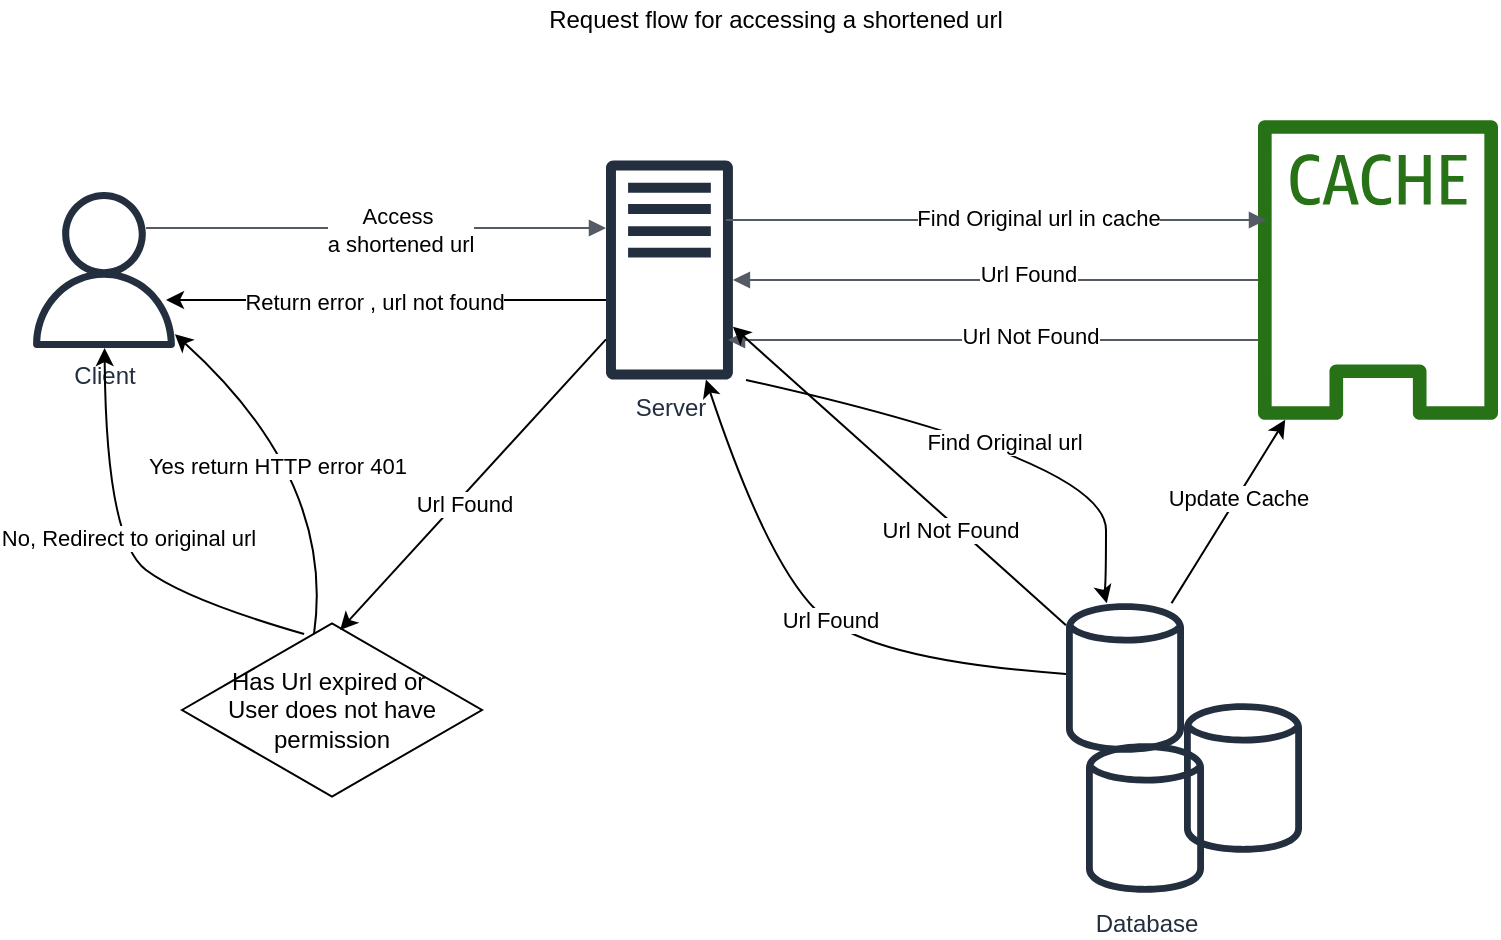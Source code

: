 <mxfile version="13.5.8" type="github">
  <diagram id="Ht1M8jgEwFfnCIfOTk4-" name="Page-1">
    <mxGraphModel dx="1186" dy="614" grid="1" gridSize="10" guides="1" tooltips="1" connect="1" arrows="1" fold="1" page="1" pageScale="1" pageWidth="1169" pageHeight="827" math="0" shadow="0">
      <root>
        <mxCell id="0" />
        <mxCell id="1" parent="0" />
        <mxCell id="CVynzXdohJQPlaJZqaoP-1" value="Client" style="outlineConnect=0;fontColor=#232F3E;gradientColor=none;fillColor=#232F3E;strokeColor=none;dashed=0;verticalLabelPosition=bottom;verticalAlign=top;align=center;html=1;fontSize=12;fontStyle=0;aspect=fixed;pointerEvents=1;shape=mxgraph.aws4.user;" vertex="1" parent="1">
          <mxGeometry x="50" y="116" width="78" height="78" as="geometry" />
        </mxCell>
        <mxCell id="CVynzXdohJQPlaJZqaoP-2" value="" style="outlineConnect=0;fontColor=#232F3E;gradientColor=none;fillColor=#232F3E;strokeColor=none;dashed=0;verticalLabelPosition=bottom;verticalAlign=top;align=center;html=1;fontSize=12;fontStyle=0;aspect=fixed;pointerEvents=1;shape=mxgraph.aws4.generic_database;" vertex="1" parent="1">
          <mxGeometry x="570" y="320" width="59" height="78" as="geometry" />
        </mxCell>
        <mxCell id="CVynzXdohJQPlaJZqaoP-3" value="" style="outlineConnect=0;fontColor=#232F3E;gradientColor=none;fillColor=#232F3E;strokeColor=none;dashed=0;verticalLabelPosition=bottom;verticalAlign=top;align=center;html=1;fontSize=12;fontStyle=0;aspect=fixed;pointerEvents=1;shape=mxgraph.aws4.generic_database;" vertex="1" parent="1">
          <mxGeometry x="629" y="370" width="59" height="78" as="geometry" />
        </mxCell>
        <mxCell id="CVynzXdohJQPlaJZqaoP-4" value="Database" style="outlineConnect=0;fontColor=#232F3E;gradientColor=none;fillColor=#232F3E;strokeColor=none;dashed=0;verticalLabelPosition=bottom;verticalAlign=top;align=center;html=1;fontSize=12;fontStyle=0;aspect=fixed;pointerEvents=1;shape=mxgraph.aws4.generic_database;" vertex="1" parent="1">
          <mxGeometry x="580" y="390" width="59" height="78" as="geometry" />
        </mxCell>
        <mxCell id="CVynzXdohJQPlaJZqaoP-5" value="Server" style="outlineConnect=0;fontColor=#232F3E;gradientColor=none;fillColor=#232F3E;strokeColor=none;dashed=0;verticalLabelPosition=bottom;verticalAlign=top;align=center;html=1;fontSize=12;fontStyle=0;aspect=fixed;pointerEvents=1;shape=mxgraph.aws4.traditional_server;" vertex="1" parent="1">
          <mxGeometry x="340" y="100" width="63.46" height="110" as="geometry" />
        </mxCell>
        <mxCell id="CVynzXdohJQPlaJZqaoP-6" value="" style="outlineConnect=0;fontColor=#232F3E;gradientColor=none;fillColor=#277116;strokeColor=none;dashed=0;verticalLabelPosition=bottom;verticalAlign=top;align=center;html=1;fontSize=12;fontStyle=0;aspect=fixed;pointerEvents=1;shape=mxgraph.aws4.cached_volume;" vertex="1" parent="1">
          <mxGeometry x="666" y="79.52" width="120" height="150.96" as="geometry" />
        </mxCell>
        <mxCell id="CVynzXdohJQPlaJZqaoP-7" value="" style="edgeStyle=orthogonalEdgeStyle;html=1;endArrow=block;elbow=vertical;startArrow=none;endFill=1;strokeColor=#545B64;rounded=0;" edge="1" parent="1" target="CVynzXdohJQPlaJZqaoP-5">
          <mxGeometry width="100" relative="1" as="geometry">
            <mxPoint x="110" y="134" as="sourcePoint" />
            <mxPoint x="252" y="134" as="targetPoint" />
            <Array as="points">
              <mxPoint x="280" y="134" />
              <mxPoint x="280" y="134" />
            </Array>
          </mxGeometry>
        </mxCell>
        <mxCell id="CVynzXdohJQPlaJZqaoP-8" value="Access&amp;nbsp;&lt;br&gt;a shortened url" style="edgeLabel;html=1;align=center;verticalAlign=middle;resizable=0;points=[];" vertex="1" connectable="0" parent="CVynzXdohJQPlaJZqaoP-7">
          <mxGeometry x="0.099" y="-1" relative="1" as="geometry">
            <mxPoint as="offset" />
          </mxGeometry>
        </mxCell>
        <mxCell id="CVynzXdohJQPlaJZqaoP-9" value="" style="edgeStyle=orthogonalEdgeStyle;html=1;endArrow=block;elbow=vertical;startArrow=none;endFill=1;strokeColor=#545B64;rounded=0;" edge="1" parent="1">
          <mxGeometry width="100" relative="1" as="geometry">
            <mxPoint x="400" y="130" as="sourcePoint" />
            <mxPoint x="670" y="130" as="targetPoint" />
          </mxGeometry>
        </mxCell>
        <mxCell id="CVynzXdohJQPlaJZqaoP-10" value="Find Original url in cache" style="edgeLabel;html=1;align=center;verticalAlign=middle;resizable=0;points=[];" vertex="1" connectable="0" parent="CVynzXdohJQPlaJZqaoP-9">
          <mxGeometry x="0.156" y="1" relative="1" as="geometry">
            <mxPoint as="offset" />
          </mxGeometry>
        </mxCell>
        <mxCell id="CVynzXdohJQPlaJZqaoP-14" value="" style="edgeStyle=orthogonalEdgeStyle;html=1;endArrow=none;elbow=vertical;startArrow=block;startFill=1;strokeColor=#545B64;rounded=0;" edge="1" parent="1" source="CVynzXdohJQPlaJZqaoP-5" target="CVynzXdohJQPlaJZqaoP-6">
          <mxGeometry width="100" relative="1" as="geometry">
            <mxPoint x="440" y="160" as="sourcePoint" />
            <mxPoint x="540" y="160" as="targetPoint" />
            <Array as="points">
              <mxPoint x="440" y="160" />
              <mxPoint x="440" y="160" />
            </Array>
          </mxGeometry>
        </mxCell>
        <mxCell id="CVynzXdohJQPlaJZqaoP-15" value="Url Found" style="edgeLabel;html=1;align=center;verticalAlign=middle;resizable=0;points=[];" vertex="1" connectable="0" parent="CVynzXdohJQPlaJZqaoP-14">
          <mxGeometry x="0.12" y="3" relative="1" as="geometry">
            <mxPoint as="offset" />
          </mxGeometry>
        </mxCell>
        <mxCell id="CVynzXdohJQPlaJZqaoP-16" value="" style="edgeStyle=orthogonalEdgeStyle;html=1;endArrow=none;elbow=vertical;startArrow=block;startFill=1;strokeColor=#545B64;rounded=0;" edge="1" parent="1" target="CVynzXdohJQPlaJZqaoP-6">
          <mxGeometry width="100" relative="1" as="geometry">
            <mxPoint x="401" y="190" as="sourcePoint" />
            <mxPoint x="561" y="190" as="targetPoint" />
            <Array as="points">
              <mxPoint x="540" y="190" />
              <mxPoint x="540" y="190" />
            </Array>
          </mxGeometry>
        </mxCell>
        <mxCell id="CVynzXdohJQPlaJZqaoP-17" value="Url Not Found" style="edgeLabel;html=1;align=center;verticalAlign=middle;resizable=0;points=[];" vertex="1" connectable="0" parent="CVynzXdohJQPlaJZqaoP-16">
          <mxGeometry x="0.553" y="55" relative="1" as="geometry">
            <mxPoint x="-55" y="53" as="offset" />
          </mxGeometry>
        </mxCell>
        <mxCell id="CVynzXdohJQPlaJZqaoP-18" value="Has Url expired or&amp;nbsp;&lt;br&gt;User does not have permission" style="html=1;whiteSpace=wrap;aspect=fixed;shape=isoRectangle;" vertex="1" parent="1">
          <mxGeometry x="128" y="330" width="150" height="90" as="geometry" />
        </mxCell>
        <mxCell id="CVynzXdohJQPlaJZqaoP-19" value="" style="endArrow=classic;html=1;entryX=0.527;entryY=0.056;entryDx=0;entryDy=0;entryPerimeter=0;" edge="1" parent="1" source="CVynzXdohJQPlaJZqaoP-5" target="CVynzXdohJQPlaJZqaoP-18">
          <mxGeometry width="50" height="50" relative="1" as="geometry">
            <mxPoint x="290" y="270" as="sourcePoint" />
            <mxPoint x="340" y="220" as="targetPoint" />
          </mxGeometry>
        </mxCell>
        <mxCell id="CVynzXdohJQPlaJZqaoP-20" value="Url Found" style="edgeLabel;html=1;align=center;verticalAlign=middle;resizable=0;points=[];" vertex="1" connectable="0" parent="CVynzXdohJQPlaJZqaoP-19">
          <mxGeometry x="0.101" y="3" relative="1" as="geometry">
            <mxPoint as="offset" />
          </mxGeometry>
        </mxCell>
        <mxCell id="CVynzXdohJQPlaJZqaoP-21" value="" style="curved=1;endArrow=classic;html=1;exitX=0.44;exitY=0.078;exitDx=0;exitDy=0;exitPerimeter=0;" edge="1" parent="1" source="CVynzXdohJQPlaJZqaoP-18" target="CVynzXdohJQPlaJZqaoP-1">
          <mxGeometry width="50" height="50" relative="1" as="geometry">
            <mxPoint x="110" y="300" as="sourcePoint" />
            <mxPoint x="80" y="240" as="targetPoint" />
            <Array as="points">
              <mxPoint x="205" y="260" />
            </Array>
          </mxGeometry>
        </mxCell>
        <mxCell id="CVynzXdohJQPlaJZqaoP-22" value="Yes return HTTP error 401&amp;nbsp;" style="edgeLabel;html=1;align=center;verticalAlign=middle;resizable=0;points=[];" vertex="1" connectable="0" parent="CVynzXdohJQPlaJZqaoP-21">
          <mxGeometry x="-0.088" y="22" relative="1" as="geometry">
            <mxPoint x="-8" y="-19" as="offset" />
          </mxGeometry>
        </mxCell>
        <mxCell id="CVynzXdohJQPlaJZqaoP-23" value="" style="curved=1;endArrow=classic;html=1;exitX=0.407;exitY=0.078;exitDx=0;exitDy=0;exitPerimeter=0;" edge="1" parent="1" source="CVynzXdohJQPlaJZqaoP-18" target="CVynzXdohJQPlaJZqaoP-1">
          <mxGeometry width="50" height="50" relative="1" as="geometry">
            <mxPoint x="80" y="300" as="sourcePoint" />
            <mxPoint x="130" y="250" as="targetPoint" />
            <Array as="points">
              <mxPoint x="130" y="320" />
              <mxPoint x="90" y="290" />
            </Array>
          </mxGeometry>
        </mxCell>
        <mxCell id="CVynzXdohJQPlaJZqaoP-24" value="No, Redirect to original url" style="edgeLabel;html=1;align=center;verticalAlign=middle;resizable=0;points=[];" vertex="1" connectable="0" parent="CVynzXdohJQPlaJZqaoP-23">
          <mxGeometry x="-0.001" y="-8" relative="1" as="geometry">
            <mxPoint as="offset" />
          </mxGeometry>
        </mxCell>
        <mxCell id="CVynzXdohJQPlaJZqaoP-25" value="" style="curved=1;endArrow=classic;html=1;" edge="1" parent="1" target="CVynzXdohJQPlaJZqaoP-2">
          <mxGeometry width="50" height="50" relative="1" as="geometry">
            <mxPoint x="410" y="210" as="sourcePoint" />
            <mxPoint x="640" y="260" as="targetPoint" />
            <Array as="points">
              <mxPoint x="590" y="250" />
              <mxPoint x="590" y="320" />
            </Array>
          </mxGeometry>
        </mxCell>
        <mxCell id="CVynzXdohJQPlaJZqaoP-26" value="Find Original url" style="edgeLabel;html=1;align=center;verticalAlign=middle;resizable=0;points=[];" vertex="1" connectable="0" parent="CVynzXdohJQPlaJZqaoP-25">
          <mxGeometry x="0.034" y="-2" relative="1" as="geometry">
            <mxPoint as="offset" />
          </mxGeometry>
        </mxCell>
        <mxCell id="CVynzXdohJQPlaJZqaoP-27" value="" style="curved=1;endArrow=classic;html=1;" edge="1" parent="1" source="CVynzXdohJQPlaJZqaoP-2" target="CVynzXdohJQPlaJZqaoP-5">
          <mxGeometry width="50" height="50" relative="1" as="geometry">
            <mxPoint x="420" y="350" as="sourcePoint" />
            <mxPoint x="470" y="300" as="targetPoint" />
            <Array as="points">
              <mxPoint x="470" y="350" />
              <mxPoint x="420" y="300" />
            </Array>
          </mxGeometry>
        </mxCell>
        <mxCell id="CVynzXdohJQPlaJZqaoP-28" value="Url Found" style="edgeLabel;html=1;align=center;verticalAlign=middle;resizable=0;points=[];" vertex="1" connectable="0" parent="CVynzXdohJQPlaJZqaoP-27">
          <mxGeometry x="-0.035" y="-1" relative="1" as="geometry">
            <mxPoint x="1" as="offset" />
          </mxGeometry>
        </mxCell>
        <mxCell id="CVynzXdohJQPlaJZqaoP-29" value="" style="endArrow=classic;html=1;" edge="1" parent="1" source="CVynzXdohJQPlaJZqaoP-2" target="CVynzXdohJQPlaJZqaoP-5">
          <mxGeometry width="50" height="50" relative="1" as="geometry">
            <mxPoint x="490" y="330" as="sourcePoint" />
            <mxPoint x="540" y="280" as="targetPoint" />
          </mxGeometry>
        </mxCell>
        <mxCell id="CVynzXdohJQPlaJZqaoP-30" value="Url Not Found" style="edgeLabel;html=1;align=center;verticalAlign=middle;resizable=0;points=[];" vertex="1" connectable="0" parent="CVynzXdohJQPlaJZqaoP-29">
          <mxGeometry x="-0.33" y="3" relative="1" as="geometry">
            <mxPoint as="offset" />
          </mxGeometry>
        </mxCell>
        <mxCell id="CVynzXdohJQPlaJZqaoP-31" value="" style="endArrow=classic;html=1;" edge="1" parent="1" source="CVynzXdohJQPlaJZqaoP-5">
          <mxGeometry width="50" height="50" relative="1" as="geometry">
            <mxPoint x="330" y="170" as="sourcePoint" />
            <mxPoint x="120" y="170" as="targetPoint" />
            <Array as="points">
              <mxPoint x="340" y="170" />
              <mxPoint x="280" y="170" />
            </Array>
          </mxGeometry>
        </mxCell>
        <mxCell id="CVynzXdohJQPlaJZqaoP-32" value="Return error , url not found" style="edgeLabel;html=1;align=center;verticalAlign=middle;resizable=0;points=[];" vertex="1" connectable="0" parent="CVynzXdohJQPlaJZqaoP-31">
          <mxGeometry x="0.054" y="1" relative="1" as="geometry">
            <mxPoint as="offset" />
          </mxGeometry>
        </mxCell>
        <mxCell id="CVynzXdohJQPlaJZqaoP-33" value="" style="endArrow=classic;html=1;" edge="1" parent="1" source="CVynzXdohJQPlaJZqaoP-2" target="CVynzXdohJQPlaJZqaoP-6">
          <mxGeometry width="50" height="50" relative="1" as="geometry">
            <mxPoint x="580" y="320" as="sourcePoint" />
            <mxPoint x="630" y="270" as="targetPoint" />
            <Array as="points">
              <mxPoint x="630" y="310" />
            </Array>
          </mxGeometry>
        </mxCell>
        <mxCell id="CVynzXdohJQPlaJZqaoP-34" value="Update Cache" style="edgeLabel;html=1;align=center;verticalAlign=middle;resizable=0;points=[];" vertex="1" connectable="0" parent="CVynzXdohJQPlaJZqaoP-33">
          <mxGeometry x="0.161" relative="1" as="geometry">
            <mxPoint as="offset" />
          </mxGeometry>
        </mxCell>
        <mxCell id="CVynzXdohJQPlaJZqaoP-35" value="Request flow for accessing a shortened url" style="text;html=1;strokeColor=none;fillColor=none;align=center;verticalAlign=middle;whiteSpace=wrap;rounded=0;" vertex="1" parent="1">
          <mxGeometry x="100" y="20" width="650" height="20" as="geometry" />
        </mxCell>
      </root>
    </mxGraphModel>
  </diagram>
</mxfile>
